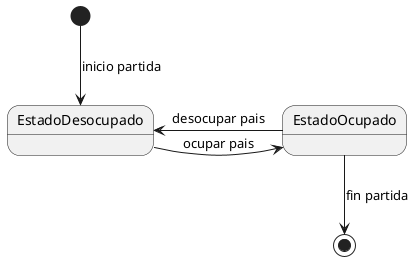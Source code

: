 @startuml
'https://plantuml.com/state-diagram

state EstadoDesocupado {
}

state EstadoOcupado {
}

[*] --> EstadoDesocupado: inicio partida
EstadoDesocupado -right-> EstadoOcupado:ocupar pais
EstadoOcupado -left-> EstadoDesocupado: desocupar pais
EstadoOcupado --> [*]: fin partida

@enduml